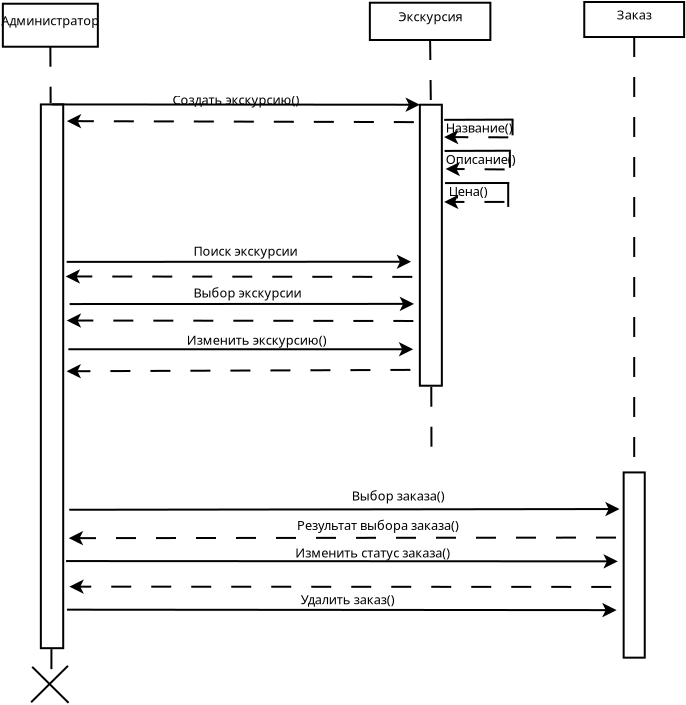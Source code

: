 <?xml version="1.0" encoding="UTF-8"?>
<dia:diagram xmlns:dia="http://www.lysator.liu.se/~alla/dia/">
  <dia:layer name="Фон" visible="true" active="true">
    <dia:object type="Standard - Box" version="0" id="O0">
      <dia:attribute name="obj_pos">
        <dia:point val="3.55,2.15"/>
      </dia:attribute>
      <dia:attribute name="obj_bb">
        <dia:rectangle val="3.5,2.1;8.35,4.35"/>
      </dia:attribute>
      <dia:attribute name="elem_corner">
        <dia:point val="3.55,2.15"/>
      </dia:attribute>
      <dia:attribute name="elem_width">
        <dia:real val="4.75"/>
      </dia:attribute>
      <dia:attribute name="elem_height">
        <dia:real val="2.15"/>
      </dia:attribute>
      <dia:attribute name="show_background">
        <dia:boolean val="true"/>
      </dia:attribute>
    </dia:object>
    <dia:object type="Standard - Line" version="0" id="O1">
      <dia:attribute name="obj_pos">
        <dia:point val="5.925,4.3"/>
      </dia:attribute>
      <dia:attribute name="obj_bb">
        <dia:rectangle val="5.875,4.25;5.99,7.186"/>
      </dia:attribute>
      <dia:attribute name="conn_endpoints">
        <dia:point val="5.925,4.3"/>
        <dia:point val="5.939,7.135"/>
      </dia:attribute>
      <dia:attribute name="numcp">
        <dia:int val="1"/>
      </dia:attribute>
      <dia:attribute name="line_style">
        <dia:enum val="1"/>
      </dia:attribute>
      <dia:connections>
        <dia:connection handle="0" to="O0" connection="6"/>
        <dia:connection handle="1" to="O2" connection="8"/>
      </dia:connections>
    </dia:object>
    <dia:object type="Standard - Box" version="0" id="O2">
      <dia:attribute name="obj_pos">
        <dia:point val="5.45,7.185"/>
      </dia:attribute>
      <dia:attribute name="obj_bb">
        <dia:rectangle val="5.4,7.135;6.618,34.423"/>
      </dia:attribute>
      <dia:attribute name="elem_corner">
        <dia:point val="5.45,7.185"/>
      </dia:attribute>
      <dia:attribute name="elem_width">
        <dia:real val="1.118"/>
      </dia:attribute>
      <dia:attribute name="elem_height">
        <dia:real val="27.188"/>
      </dia:attribute>
      <dia:attribute name="show_background">
        <dia:boolean val="true"/>
      </dia:attribute>
    </dia:object>
    <dia:object type="Standard - Box" version="0" id="O3">
      <dia:attribute name="obj_pos">
        <dia:point val="21.9,2.1"/>
      </dia:attribute>
      <dia:attribute name="obj_bb">
        <dia:rectangle val="21.85,2.05;27.976,4.014"/>
      </dia:attribute>
      <dia:attribute name="elem_corner">
        <dia:point val="21.9,2.1"/>
      </dia:attribute>
      <dia:attribute name="elem_width">
        <dia:real val="6.026"/>
      </dia:attribute>
      <dia:attribute name="elem_height">
        <dia:real val="1.864"/>
      </dia:attribute>
      <dia:attribute name="border_width">
        <dia:real val="0.1"/>
      </dia:attribute>
      <dia:attribute name="show_background">
        <dia:boolean val="true"/>
      </dia:attribute>
    </dia:object>
    <dia:object type="Standard - Text" version="1" id="O4">
      <dia:attribute name="obj_pos">
        <dia:point val="24.913,3.032"/>
      </dia:attribute>
      <dia:attribute name="obj_bb">
        <dia:rectangle val="24.913,2.392;24.913,3.164"/>
      </dia:attribute>
      <dia:attribute name="text">
        <dia:composite type="text">
          <dia:attribute name="string">
            <dia:string>##</dia:string>
          </dia:attribute>
          <dia:attribute name="font">
            <dia:font family="sans" style="0" name="Helvetica"/>
          </dia:attribute>
          <dia:attribute name="height">
            <dia:real val="0.8"/>
          </dia:attribute>
          <dia:attribute name="pos">
            <dia:point val="24.913,3.032"/>
          </dia:attribute>
          <dia:attribute name="color">
            <dia:color val="#000000"/>
          </dia:attribute>
          <dia:attribute name="alignment">
            <dia:enum val="0"/>
          </dia:attribute>
        </dia:composite>
      </dia:attribute>
      <dia:attribute name="valign">
        <dia:enum val="3"/>
      </dia:attribute>
      <dia:connections>
        <dia:connection handle="0" to="O3" connection="8"/>
      </dia:connections>
    </dia:object>
    <dia:object type="Standard - Line" version="0" id="O5">
      <dia:attribute name="obj_pos">
        <dia:point val="6.009,7.185"/>
      </dia:attribute>
      <dia:attribute name="obj_bb">
        <dia:rectangle val="5.959,6.837;24.512,7.561"/>
      </dia:attribute>
      <dia:attribute name="conn_endpoints">
        <dia:point val="6.009,7.185"/>
        <dia:point val="24.4,7.2"/>
      </dia:attribute>
      <dia:attribute name="numcp">
        <dia:int val="1"/>
      </dia:attribute>
      <dia:attribute name="end_arrow">
        <dia:enum val="22"/>
      </dia:attribute>
      <dia:attribute name="end_arrow_length">
        <dia:real val="0.5"/>
      </dia:attribute>
      <dia:attribute name="end_arrow_width">
        <dia:real val="0.5"/>
      </dia:attribute>
      <dia:connections>
        <dia:connection handle="0" to="O2" connection="1"/>
        <dia:connection handle="1" to="O6" connection="0"/>
      </dia:connections>
    </dia:object>
    <dia:object type="Standard - Box" version="0" id="O6">
      <dia:attribute name="obj_pos">
        <dia:point val="24.4,7.2"/>
      </dia:attribute>
      <dia:attribute name="obj_bb">
        <dia:rectangle val="24.35,7.15;25.55,21.3"/>
      </dia:attribute>
      <dia:attribute name="elem_corner">
        <dia:point val="24.4,7.2"/>
      </dia:attribute>
      <dia:attribute name="elem_width">
        <dia:real val="1.1"/>
      </dia:attribute>
      <dia:attribute name="elem_height">
        <dia:real val="14.05"/>
      </dia:attribute>
      <dia:attribute name="show_background">
        <dia:boolean val="true"/>
      </dia:attribute>
    </dia:object>
    <dia:object type="Standard - Line" version="0" id="O7">
      <dia:attribute name="obj_pos">
        <dia:point val="24.913,3.964"/>
      </dia:attribute>
      <dia:attribute name="obj_bb">
        <dia:rectangle val="24.862,3.913;25.001,7.25"/>
      </dia:attribute>
      <dia:attribute name="conn_endpoints">
        <dia:point val="24.913,3.964"/>
        <dia:point val="24.95,7.2"/>
      </dia:attribute>
      <dia:attribute name="numcp">
        <dia:int val="1"/>
      </dia:attribute>
      <dia:attribute name="line_style">
        <dia:enum val="1"/>
      </dia:attribute>
      <dia:connections>
        <dia:connection handle="0" to="O3" connection="6"/>
        <dia:connection handle="1" to="O6" connection="1"/>
      </dia:connections>
    </dia:object>
    <dia:object type="Standard - Line" version="0" id="O8">
      <dia:attribute name="obj_pos">
        <dia:point val="5.979,34.42"/>
      </dia:attribute>
      <dia:attribute name="obj_bb">
        <dia:rectangle val="5.926,34.37;6.029,36.074"/>
      </dia:attribute>
      <dia:attribute name="conn_endpoints">
        <dia:point val="5.979,34.42"/>
        <dia:point val="5.976,36.024"/>
      </dia:attribute>
      <dia:attribute name="numcp">
        <dia:int val="1"/>
      </dia:attribute>
      <dia:attribute name="line_style">
        <dia:enum val="1"/>
      </dia:attribute>
      <dia:connections>
        <dia:connection handle="0" to="O2" connection="8"/>
      </dia:connections>
    </dia:object>
    <dia:object type="Standard - Line" version="0" id="O9">
      <dia:attribute name="obj_pos">
        <dia:point val="5.017,35.307"/>
      </dia:attribute>
      <dia:attribute name="obj_bb">
        <dia:rectangle val="4.946,35.236;6.906,37.177"/>
      </dia:attribute>
      <dia:attribute name="conn_endpoints">
        <dia:point val="5.017,35.307"/>
        <dia:point val="6.836,37.106"/>
      </dia:attribute>
      <dia:attribute name="numcp">
        <dia:int val="1"/>
      </dia:attribute>
    </dia:object>
    <dia:object type="Standard - Line" version="0" id="O10">
      <dia:attribute name="obj_pos">
        <dia:point val="6.806,35.255"/>
      </dia:attribute>
      <dia:attribute name="obj_bb">
        <dia:rectangle val="4.892,35.185;6.877,37.147"/>
      </dia:attribute>
      <dia:attribute name="conn_endpoints">
        <dia:point val="6.806,35.255"/>
        <dia:point val="4.963,37.076"/>
      </dia:attribute>
      <dia:attribute name="numcp">
        <dia:int val="1"/>
      </dia:attribute>
    </dia:object>
    <dia:object type="Standard - Text" version="1" id="O11">
      <dia:attribute name="obj_pos">
        <dia:point val="24.913,3.032"/>
      </dia:attribute>
      <dia:attribute name="obj_bb">
        <dia:rectangle val="23.419,2.392;26.407,3.164"/>
      </dia:attribute>
      <dia:attribute name="text">
        <dia:composite type="text">
          <dia:attribute name="string">
            <dia:string>#Экскурсия#</dia:string>
          </dia:attribute>
          <dia:attribute name="font">
            <dia:font family="sans" style="0" name="Helvetica"/>
          </dia:attribute>
          <dia:attribute name="height">
            <dia:real val="0.8"/>
          </dia:attribute>
          <dia:attribute name="pos">
            <dia:point val="24.913,3.032"/>
          </dia:attribute>
          <dia:attribute name="color">
            <dia:color val="#000000"/>
          </dia:attribute>
          <dia:attribute name="alignment">
            <dia:enum val="1"/>
          </dia:attribute>
        </dia:composite>
      </dia:attribute>
      <dia:attribute name="valign">
        <dia:enum val="3"/>
      </dia:attribute>
      <dia:connections>
        <dia:connection handle="0" to="O3" connection="8"/>
      </dia:connections>
    </dia:object>
    <dia:object type="Standard - Line" version="0" id="O12">
      <dia:attribute name="obj_pos">
        <dia:point val="24.1,8.07"/>
      </dia:attribute>
      <dia:attribute name="obj_bb">
        <dia:rectangle val="6.638,7.66;24.15,8.384"/>
      </dia:attribute>
      <dia:attribute name="conn_endpoints">
        <dia:point val="24.1,8.07"/>
        <dia:point val="6.75,8.02"/>
      </dia:attribute>
      <dia:attribute name="numcp">
        <dia:int val="1"/>
      </dia:attribute>
      <dia:attribute name="line_style">
        <dia:enum val="1"/>
      </dia:attribute>
      <dia:attribute name="end_arrow">
        <dia:enum val="22"/>
      </dia:attribute>
      <dia:attribute name="end_arrow_length">
        <dia:real val="0.5"/>
      </dia:attribute>
      <dia:attribute name="end_arrow_width">
        <dia:real val="0.5"/>
      </dia:attribute>
    </dia:object>
    <dia:object type="Standard - Line" version="0" id="O13">
      <dia:attribute name="obj_pos">
        <dia:point val="25.616,7.956"/>
      </dia:attribute>
      <dia:attribute name="obj_bb">
        <dia:rectangle val="25.566,7.894;29.135,8.006"/>
      </dia:attribute>
      <dia:attribute name="conn_endpoints">
        <dia:point val="25.616,7.956"/>
        <dia:point val="29.085,7.944"/>
      </dia:attribute>
      <dia:attribute name="numcp">
        <dia:int val="1"/>
      </dia:attribute>
    </dia:object>
    <dia:object type="Standard - Line" version="0" id="O14">
      <dia:attribute name="obj_pos">
        <dia:point val="29.035,7.956"/>
      </dia:attribute>
      <dia:attribute name="obj_bb">
        <dia:rectangle val="28.985,7.906;29.085,8.781"/>
      </dia:attribute>
      <dia:attribute name="conn_endpoints">
        <dia:point val="29.035,7.956"/>
        <dia:point val="29.035,8.731"/>
      </dia:attribute>
      <dia:attribute name="numcp">
        <dia:int val="1"/>
      </dia:attribute>
    </dia:object>
    <dia:object type="Standard - Text" version="1" id="O15">
      <dia:attribute name="obj_pos">
        <dia:point val="16.787,15.103"/>
      </dia:attribute>
      <dia:attribute name="obj_bb">
        <dia:rectangle val="16.787,14.463;16.787,15.236"/>
      </dia:attribute>
      <dia:attribute name="text">
        <dia:composite type="text">
          <dia:attribute name="string">
            <dia:string>##</dia:string>
          </dia:attribute>
          <dia:attribute name="font">
            <dia:font family="sans" style="0" name="Helvetica"/>
          </dia:attribute>
          <dia:attribute name="height">
            <dia:real val="0.8"/>
          </dia:attribute>
          <dia:attribute name="pos">
            <dia:point val="16.787,15.103"/>
          </dia:attribute>
          <dia:attribute name="color">
            <dia:color val="#000000"/>
          </dia:attribute>
          <dia:attribute name="alignment">
            <dia:enum val="0"/>
          </dia:attribute>
        </dia:composite>
      </dia:attribute>
      <dia:attribute name="valign">
        <dia:enum val="3"/>
      </dia:attribute>
    </dia:object>
    <dia:object type="Standard - Line" version="0" id="O16">
      <dia:attribute name="obj_pos">
        <dia:point val="25.636,9.51"/>
      </dia:attribute>
      <dia:attribute name="obj_bb">
        <dia:rectangle val="25.585,9.45;29.002,9.56"/>
      </dia:attribute>
      <dia:attribute name="conn_endpoints">
        <dia:point val="25.636,9.51"/>
        <dia:point val="28.952,9.5"/>
      </dia:attribute>
      <dia:attribute name="numcp">
        <dia:int val="1"/>
      </dia:attribute>
    </dia:object>
    <dia:object type="Standard - Line" version="0" id="O17">
      <dia:attribute name="obj_pos">
        <dia:point val="28.902,9.53"/>
      </dia:attribute>
      <dia:attribute name="obj_bb">
        <dia:rectangle val="28.852,9.48;28.952,10.402"/>
      </dia:attribute>
      <dia:attribute name="conn_endpoints">
        <dia:point val="28.902,9.53"/>
        <dia:point val="28.902,10.352"/>
      </dia:attribute>
      <dia:attribute name="numcp">
        <dia:int val="1"/>
      </dia:attribute>
    </dia:object>
    <dia:object type="Standard - Line" version="0" id="O18">
      <dia:attribute name="obj_pos">
        <dia:point val="25.656,11.118"/>
      </dia:attribute>
      <dia:attribute name="obj_bb">
        <dia:rectangle val="25.605,11.063;28.921,11.168"/>
      </dia:attribute>
      <dia:attribute name="conn_endpoints">
        <dia:point val="25.656,11.118"/>
        <dia:point val="28.87,11.114"/>
      </dia:attribute>
      <dia:attribute name="numcp">
        <dia:int val="1"/>
      </dia:attribute>
    </dia:object>
    <dia:object type="Standard - Line" version="0" id="O19">
      <dia:attribute name="obj_pos">
        <dia:point val="28.817,11.116"/>
      </dia:attribute>
      <dia:attribute name="obj_bb">
        <dia:rectangle val="28.767,11.066;28.868,12.362"/>
      </dia:attribute>
      <dia:attribute name="conn_endpoints">
        <dia:point val="28.817,11.116"/>
        <dia:point val="28.818,12.312"/>
      </dia:attribute>
      <dia:attribute name="numcp">
        <dia:int val="1"/>
      </dia:attribute>
    </dia:object>
    <dia:object type="Standard - Line" version="0" id="O20">
      <dia:attribute name="obj_pos">
        <dia:point val="24.971,21.3"/>
      </dia:attribute>
      <dia:attribute name="obj_bb">
        <dia:rectangle val="24.921,21.25;25.033,25.231"/>
      </dia:attribute>
      <dia:attribute name="conn_endpoints">
        <dia:point val="24.971,21.3"/>
        <dia:point val="24.983,25.181"/>
      </dia:attribute>
      <dia:attribute name="numcp">
        <dia:int val="1"/>
      </dia:attribute>
      <dia:attribute name="line_style">
        <dia:enum val="1"/>
      </dia:attribute>
      <dia:connections>
        <dia:connection handle="0" to="O6" connection="8"/>
      </dia:connections>
    </dia:object>
    <dia:object type="Standard - Text" version="1" id="O21">
      <dia:attribute name="obj_pos">
        <dia:point val="5.925,3.225"/>
      </dia:attribute>
      <dia:attribute name="obj_bb">
        <dia:rectangle val="3.665,2.585;8.185,3.357"/>
      </dia:attribute>
      <dia:attribute name="text">
        <dia:composite type="text">
          <dia:attribute name="string">
            <dia:string>#Администратор#</dia:string>
          </dia:attribute>
          <dia:attribute name="font">
            <dia:font family="sans" style="0" name="Helvetica"/>
          </dia:attribute>
          <dia:attribute name="height">
            <dia:real val="0.8"/>
          </dia:attribute>
          <dia:attribute name="pos">
            <dia:point val="5.925,3.225"/>
          </dia:attribute>
          <dia:attribute name="color">
            <dia:color val="#000000"/>
          </dia:attribute>
          <dia:attribute name="alignment">
            <dia:enum val="1"/>
          </dia:attribute>
        </dia:composite>
      </dia:attribute>
      <dia:attribute name="valign">
        <dia:enum val="3"/>
      </dia:attribute>
      <dia:connections>
        <dia:connection handle="0" to="O0" connection="8"/>
      </dia:connections>
    </dia:object>
    <dia:object type="Standard - Box" version="0" id="O22">
      <dia:attribute name="obj_pos">
        <dia:point val="32.621,2.064"/>
      </dia:attribute>
      <dia:attribute name="obj_bb">
        <dia:rectangle val="32.572,2.014;37.664,3.865"/>
      </dia:attribute>
      <dia:attribute name="elem_corner">
        <dia:point val="32.621,2.064"/>
      </dia:attribute>
      <dia:attribute name="elem_width">
        <dia:real val="4.993"/>
      </dia:attribute>
      <dia:attribute name="elem_height">
        <dia:real val="1.751"/>
      </dia:attribute>
      <dia:attribute name="show_background">
        <dia:boolean val="true"/>
      </dia:attribute>
    </dia:object>
    <dia:object type="Standard - Text" version="1" id="O23">
      <dia:attribute name="obj_pos">
        <dia:point val="35.118,2.94"/>
      </dia:attribute>
      <dia:attribute name="obj_bb">
        <dia:rectangle val="34.307,2.3;35.929,3.072"/>
      </dia:attribute>
      <dia:attribute name="text">
        <dia:composite type="text">
          <dia:attribute name="string">
            <dia:string>#Заказ#</dia:string>
          </dia:attribute>
          <dia:attribute name="font">
            <dia:font family="sans" style="0" name="Helvetica"/>
          </dia:attribute>
          <dia:attribute name="height">
            <dia:real val="0.8"/>
          </dia:attribute>
          <dia:attribute name="pos">
            <dia:point val="35.118,2.94"/>
          </dia:attribute>
          <dia:attribute name="color">
            <dia:color val="#000000"/>
          </dia:attribute>
          <dia:attribute name="alignment">
            <dia:enum val="1"/>
          </dia:attribute>
        </dia:composite>
      </dia:attribute>
      <dia:attribute name="valign">
        <dia:enum val="3"/>
      </dia:attribute>
      <dia:connections>
        <dia:connection handle="0" to="O22" connection="8"/>
      </dia:connections>
    </dia:object>
    <dia:object type="Standard - Text" version="1" id="O24">
      <dia:attribute name="obj_pos">
        <dia:point val="15.205,7.192"/>
      </dia:attribute>
      <dia:attribute name="obj_bb">
        <dia:rectangle val="12.164,6.552;18.246,7.325"/>
      </dia:attribute>
      <dia:attribute name="text">
        <dia:composite type="text">
          <dia:attribute name="string">
            <dia:string>#Создать экскурсию()#</dia:string>
          </dia:attribute>
          <dia:attribute name="font">
            <dia:font family="sans" style="0" name="Helvetica"/>
          </dia:attribute>
          <dia:attribute name="height">
            <dia:real val="0.8"/>
          </dia:attribute>
          <dia:attribute name="pos">
            <dia:point val="15.205,7.192"/>
          </dia:attribute>
          <dia:attribute name="color">
            <dia:color val="#000000"/>
          </dia:attribute>
          <dia:attribute name="alignment">
            <dia:enum val="1"/>
          </dia:attribute>
        </dia:composite>
      </dia:attribute>
      <dia:attribute name="valign">
        <dia:enum val="3"/>
      </dia:attribute>
      <dia:connections>
        <dia:connection handle="0" to="O5" connection="0"/>
      </dia:connections>
    </dia:object>
    <dia:object type="Standard - Text" version="1" id="O25">
      <dia:attribute name="obj_pos">
        <dia:point val="25.7,8.595"/>
      </dia:attribute>
      <dia:attribute name="obj_bb">
        <dia:rectangle val="25.7,7.955;28.978,8.728"/>
      </dia:attribute>
      <dia:attribute name="text">
        <dia:composite type="text">
          <dia:attribute name="string">
            <dia:string>#Название()#</dia:string>
          </dia:attribute>
          <dia:attribute name="font">
            <dia:font family="sans" style="0" name="Helvetica"/>
          </dia:attribute>
          <dia:attribute name="height">
            <dia:real val="0.8"/>
          </dia:attribute>
          <dia:attribute name="pos">
            <dia:point val="25.7,8.595"/>
          </dia:attribute>
          <dia:attribute name="color">
            <dia:color val="#000000"/>
          </dia:attribute>
          <dia:attribute name="alignment">
            <dia:enum val="0"/>
          </dia:attribute>
        </dia:composite>
      </dia:attribute>
      <dia:attribute name="valign">
        <dia:enum val="3"/>
      </dia:attribute>
    </dia:object>
    <dia:object type="Standard - Line" version="0" id="O26">
      <dia:attribute name="obj_pos">
        <dia:point val="28.822,8.831"/>
      </dia:attribute>
      <dia:attribute name="obj_bb">
        <dia:rectangle val="25.498,8.459;28.873,9.182"/>
      </dia:attribute>
      <dia:attribute name="conn_endpoints">
        <dia:point val="28.822,8.831"/>
        <dia:point val="25.61,8.818"/>
      </dia:attribute>
      <dia:attribute name="numcp">
        <dia:int val="1"/>
      </dia:attribute>
      <dia:attribute name="line_style">
        <dia:enum val="1"/>
      </dia:attribute>
      <dia:attribute name="end_arrow">
        <dia:enum val="22"/>
      </dia:attribute>
      <dia:attribute name="end_arrow_length">
        <dia:real val="0.5"/>
      </dia:attribute>
      <dia:attribute name="end_arrow_width">
        <dia:real val="0.5"/>
      </dia:attribute>
    </dia:object>
    <dia:object type="Standard - Text" version="1" id="O27">
      <dia:attribute name="obj_pos">
        <dia:point val="25.689,10.161"/>
      </dia:attribute>
      <dia:attribute name="obj_bb">
        <dia:rectangle val="25.689,9.521;29.039,10.293"/>
      </dia:attribute>
      <dia:attribute name="text">
        <dia:composite type="text">
          <dia:attribute name="string">
            <dia:string>#Описание()#</dia:string>
          </dia:attribute>
          <dia:attribute name="font">
            <dia:font family="sans" style="0" name="Helvetica"/>
          </dia:attribute>
          <dia:attribute name="height">
            <dia:real val="0.8"/>
          </dia:attribute>
          <dia:attribute name="pos">
            <dia:point val="25.689,10.161"/>
          </dia:attribute>
          <dia:attribute name="color">
            <dia:color val="#000000"/>
          </dia:attribute>
          <dia:attribute name="alignment">
            <dia:enum val="0"/>
          </dia:attribute>
        </dia:composite>
      </dia:attribute>
      <dia:attribute name="valign">
        <dia:enum val="3"/>
      </dia:attribute>
    </dia:object>
    <dia:object type="Standard - Line" version="0" id="O28">
      <dia:attribute name="obj_pos">
        <dia:point val="28.639,10.436"/>
      </dia:attribute>
      <dia:attribute name="obj_bb">
        <dia:rectangle val="25.578,10.054;28.69,10.778"/>
      </dia:attribute>
      <dia:attribute name="conn_endpoints">
        <dia:point val="28.639,10.436"/>
        <dia:point val="25.689,10.411"/>
      </dia:attribute>
      <dia:attribute name="numcp">
        <dia:int val="1"/>
      </dia:attribute>
      <dia:attribute name="line_style">
        <dia:enum val="1"/>
      </dia:attribute>
      <dia:attribute name="end_arrow">
        <dia:enum val="22"/>
      </dia:attribute>
      <dia:attribute name="end_arrow_length">
        <dia:real val="0.5"/>
      </dia:attribute>
      <dia:attribute name="end_arrow_width">
        <dia:real val="0.5"/>
      </dia:attribute>
    </dia:object>
    <dia:object type="Standard - Text" version="1" id="O29">
      <dia:attribute name="obj_pos">
        <dia:point val="25.843,11.765"/>
      </dia:attribute>
      <dia:attribute name="obj_bb">
        <dia:rectangle val="25.843,11.125;27.803,11.898"/>
      </dia:attribute>
      <dia:attribute name="text">
        <dia:composite type="text">
          <dia:attribute name="string">
            <dia:string>#Цена()#</dia:string>
          </dia:attribute>
          <dia:attribute name="font">
            <dia:font family="sans" style="0" name="Helvetica"/>
          </dia:attribute>
          <dia:attribute name="height">
            <dia:real val="0.8"/>
          </dia:attribute>
          <dia:attribute name="pos">
            <dia:point val="25.843,11.765"/>
          </dia:attribute>
          <dia:attribute name="color">
            <dia:color val="#000000"/>
          </dia:attribute>
          <dia:attribute name="alignment">
            <dia:enum val="0"/>
          </dia:attribute>
        </dia:composite>
      </dia:attribute>
      <dia:attribute name="valign">
        <dia:enum val="3"/>
      </dia:attribute>
    </dia:object>
    <dia:object type="Standard - Line" version="0" id="O30">
      <dia:attribute name="obj_pos">
        <dia:point val="28.629,12.06"/>
      </dia:attribute>
      <dia:attribute name="obj_bb">
        <dia:rectangle val="25.5,11.698;28.679,12.421"/>
      </dia:attribute>
      <dia:attribute name="conn_endpoints">
        <dia:point val="28.629,12.06"/>
        <dia:point val="25.612,12.06"/>
      </dia:attribute>
      <dia:attribute name="numcp">
        <dia:int val="1"/>
      </dia:attribute>
      <dia:attribute name="line_style">
        <dia:enum val="1"/>
      </dia:attribute>
      <dia:attribute name="end_arrow">
        <dia:enum val="22"/>
      </dia:attribute>
      <dia:attribute name="end_arrow_length">
        <dia:real val="0.5"/>
      </dia:attribute>
      <dia:attribute name="end_arrow_width">
        <dia:real val="0.5"/>
      </dia:attribute>
    </dia:object>
    <dia:object type="Standard - Line" version="0" id="O31">
      <dia:attribute name="obj_pos">
        <dia:point val="6.741,15.058"/>
      </dia:attribute>
      <dia:attribute name="obj_bb">
        <dia:rectangle val="6.691,14.689;24.072,15.412"/>
      </dia:attribute>
      <dia:attribute name="conn_endpoints">
        <dia:point val="6.741,15.058"/>
        <dia:point val="23.96,15.05"/>
      </dia:attribute>
      <dia:attribute name="numcp">
        <dia:int val="1"/>
      </dia:attribute>
      <dia:attribute name="end_arrow">
        <dia:enum val="22"/>
      </dia:attribute>
      <dia:attribute name="end_arrow_length">
        <dia:real val="0.5"/>
      </dia:attribute>
      <dia:attribute name="end_arrow_width">
        <dia:real val="0.5"/>
      </dia:attribute>
    </dia:object>
    <dia:object type="Standard - Line" version="0" id="O32">
      <dia:attribute name="obj_pos">
        <dia:point val="24.022,15.809"/>
      </dia:attribute>
      <dia:attribute name="obj_bb">
        <dia:rectangle val="6.579,15.425;24.072,16.148"/>
      </dia:attribute>
      <dia:attribute name="conn_endpoints">
        <dia:point val="24.022,15.809"/>
        <dia:point val="6.691,15.786"/>
      </dia:attribute>
      <dia:attribute name="numcp">
        <dia:int val="1"/>
      </dia:attribute>
      <dia:attribute name="line_style">
        <dia:enum val="1"/>
      </dia:attribute>
      <dia:attribute name="end_arrow">
        <dia:enum val="22"/>
      </dia:attribute>
      <dia:attribute name="end_arrow_length">
        <dia:real val="0.5"/>
      </dia:attribute>
      <dia:attribute name="end_arrow_width">
        <dia:real val="0.5"/>
      </dia:attribute>
    </dia:object>
    <dia:object type="Standard - Line" version="0" id="O33">
      <dia:attribute name="obj_pos">
        <dia:point val="6.826,19.427"/>
      </dia:attribute>
      <dia:attribute name="obj_bb">
        <dia:rectangle val="6.776,19.065;24.177,19.788"/>
      </dia:attribute>
      <dia:attribute name="conn_endpoints">
        <dia:point val="6.826,19.427"/>
        <dia:point val="24.066,19.427"/>
      </dia:attribute>
      <dia:attribute name="numcp">
        <dia:int val="1"/>
      </dia:attribute>
      <dia:attribute name="end_arrow">
        <dia:enum val="22"/>
      </dia:attribute>
      <dia:attribute name="end_arrow_length">
        <dia:real val="0.5"/>
      </dia:attribute>
      <dia:attribute name="end_arrow_width">
        <dia:real val="0.5"/>
      </dia:attribute>
    </dia:object>
    <dia:object type="Standard - Text" version="1" id="O34">
      <dia:attribute name="obj_pos">
        <dia:point val="12.741,19.197"/>
      </dia:attribute>
      <dia:attribute name="obj_bb">
        <dia:rectangle val="12.741,18.557;19.296,19.33"/>
      </dia:attribute>
      <dia:attribute name="text">
        <dia:composite type="text">
          <dia:attribute name="string">
            <dia:string>#Изменить экскурсию()#</dia:string>
          </dia:attribute>
          <dia:attribute name="font">
            <dia:font family="sans" style="0" name="Helvetica"/>
          </dia:attribute>
          <dia:attribute name="height">
            <dia:real val="0.8"/>
          </dia:attribute>
          <dia:attribute name="pos">
            <dia:point val="12.741,19.197"/>
          </dia:attribute>
          <dia:attribute name="color">
            <dia:color val="#000000"/>
          </dia:attribute>
          <dia:attribute name="alignment">
            <dia:enum val="0"/>
          </dia:attribute>
        </dia:composite>
      </dia:attribute>
      <dia:attribute name="valign">
        <dia:enum val="3"/>
      </dia:attribute>
    </dia:object>
    <dia:object type="Standard - Line" version="0" id="O35">
      <dia:attribute name="obj_pos">
        <dia:point val="23.928,20.458"/>
      </dia:attribute>
      <dia:attribute name="obj_bb">
        <dia:rectangle val="6.623,20.163;23.978,20.886"/>
      </dia:attribute>
      <dia:attribute name="conn_endpoints">
        <dia:point val="23.928,20.458"/>
        <dia:point val="6.735,20.527"/>
      </dia:attribute>
      <dia:attribute name="numcp">
        <dia:int val="1"/>
      </dia:attribute>
      <dia:attribute name="line_style">
        <dia:enum val="1"/>
      </dia:attribute>
      <dia:attribute name="end_arrow">
        <dia:enum val="22"/>
      </dia:attribute>
      <dia:attribute name="end_arrow_length">
        <dia:real val="0.5"/>
      </dia:attribute>
      <dia:attribute name="end_arrow_width">
        <dia:real val="0.5"/>
      </dia:attribute>
    </dia:object>
    <dia:object type="Standard - Line" version="0" id="O36">
      <dia:attribute name="obj_pos">
        <dia:point val="35.118,3.815"/>
      </dia:attribute>
      <dia:attribute name="obj_bb">
        <dia:rectangle val="35.067,3.765;35.168,25.585"/>
      </dia:attribute>
      <dia:attribute name="conn_endpoints">
        <dia:point val="35.118,3.815"/>
        <dia:point val="35.117,25.535"/>
      </dia:attribute>
      <dia:attribute name="numcp">
        <dia:int val="1"/>
      </dia:attribute>
      <dia:attribute name="line_style">
        <dia:enum val="1"/>
      </dia:attribute>
      <dia:connections>
        <dia:connection handle="0" to="O22" connection="6"/>
        <dia:connection handle="1" to="O37" connection="8"/>
      </dia:connections>
    </dia:object>
    <dia:object type="Standard - Box" version="0" id="O37">
      <dia:attribute name="obj_pos">
        <dia:point val="34.59,25.585"/>
      </dia:attribute>
      <dia:attribute name="obj_bb">
        <dia:rectangle val="34.54,25.535;35.694,34.897"/>
      </dia:attribute>
      <dia:attribute name="elem_corner">
        <dia:point val="34.59,25.585"/>
      </dia:attribute>
      <dia:attribute name="elem_width">
        <dia:real val="1.055"/>
      </dia:attribute>
      <dia:attribute name="elem_height">
        <dia:real val="9.262"/>
      </dia:attribute>
      <dia:attribute name="show_background">
        <dia:boolean val="true"/>
      </dia:attribute>
    </dia:object>
    <dia:object type="Standard - Line" version="0" id="O38">
      <dia:attribute name="obj_pos">
        <dia:point val="6.869,27.452"/>
      </dia:attribute>
      <dia:attribute name="obj_bb">
        <dia:rectangle val="6.819,27.055;34.498,27.778"/>
      </dia:attribute>
      <dia:attribute name="conn_endpoints">
        <dia:point val="6.869,27.452"/>
        <dia:point val="34.386,27.416"/>
      </dia:attribute>
      <dia:attribute name="numcp">
        <dia:int val="1"/>
      </dia:attribute>
      <dia:attribute name="end_arrow">
        <dia:enum val="22"/>
      </dia:attribute>
      <dia:attribute name="end_arrow_length">
        <dia:real val="0.5"/>
      </dia:attribute>
      <dia:attribute name="end_arrow_width">
        <dia:real val="0.5"/>
      </dia:attribute>
    </dia:object>
    <dia:object type="Standard - Text" version="1" id="O39">
      <dia:attribute name="obj_pos">
        <dia:point val="20.997,26.988"/>
      </dia:attribute>
      <dia:attribute name="obj_bb">
        <dia:rectangle val="20.997,26.348;25.472,27.12"/>
      </dia:attribute>
      <dia:attribute name="text">
        <dia:composite type="text">
          <dia:attribute name="string">
            <dia:string>#Выбор заказа()#</dia:string>
          </dia:attribute>
          <dia:attribute name="font">
            <dia:font family="sans" style="0" name="Helvetica"/>
          </dia:attribute>
          <dia:attribute name="height">
            <dia:real val="0.8"/>
          </dia:attribute>
          <dia:attribute name="pos">
            <dia:point val="20.997,26.988"/>
          </dia:attribute>
          <dia:attribute name="color">
            <dia:color val="#000000"/>
          </dia:attribute>
          <dia:attribute name="alignment">
            <dia:enum val="0"/>
          </dia:attribute>
        </dia:composite>
      </dia:attribute>
      <dia:attribute name="valign">
        <dia:enum val="3"/>
      </dia:attribute>
    </dia:object>
    <dia:object type="Standard - Line" version="0" id="O40">
      <dia:attribute name="obj_pos">
        <dia:point val="34.208,28.843"/>
      </dia:attribute>
      <dia:attribute name="obj_bb">
        <dia:rectangle val="6.735,28.509;34.258,29.233"/>
      </dia:attribute>
      <dia:attribute name="conn_endpoints">
        <dia:point val="34.208,28.843"/>
        <dia:point val="6.847,28.871"/>
      </dia:attribute>
      <dia:attribute name="numcp">
        <dia:int val="1"/>
      </dia:attribute>
      <dia:attribute name="line_style">
        <dia:enum val="1"/>
      </dia:attribute>
      <dia:attribute name="end_arrow">
        <dia:enum val="22"/>
      </dia:attribute>
      <dia:attribute name="end_arrow_length">
        <dia:real val="0.5"/>
      </dia:attribute>
      <dia:attribute name="end_arrow_width">
        <dia:real val="0.5"/>
      </dia:attribute>
    </dia:object>
    <dia:object type="Standard - Text" version="1" id="O41">
      <dia:attribute name="obj_pos">
        <dia:point val="18.263,28.459"/>
      </dia:attribute>
      <dia:attribute name="obj_bb">
        <dia:rectangle val="18.263,27.819;26.143,28.591"/>
      </dia:attribute>
      <dia:attribute name="text">
        <dia:composite type="text">
          <dia:attribute name="string">
            <dia:string>#Результат выбора заказа()#</dia:string>
          </dia:attribute>
          <dia:attribute name="font">
            <dia:font family="sans" style="0" name="Helvetica"/>
          </dia:attribute>
          <dia:attribute name="height">
            <dia:real val="0.8"/>
          </dia:attribute>
          <dia:attribute name="pos">
            <dia:point val="18.263,28.459"/>
          </dia:attribute>
          <dia:attribute name="color">
            <dia:color val="#000000"/>
          </dia:attribute>
          <dia:attribute name="alignment">
            <dia:enum val="0"/>
          </dia:attribute>
        </dia:composite>
      </dia:attribute>
      <dia:attribute name="valign">
        <dia:enum val="3"/>
      </dia:attribute>
    </dia:object>
    <dia:object type="Standard - Line" version="0" id="O42">
      <dia:attribute name="obj_pos">
        <dia:point val="6.709,30.018"/>
      </dia:attribute>
      <dia:attribute name="obj_bb">
        <dia:rectangle val="6.659,29.67;34.409,30.393"/>
      </dia:attribute>
      <dia:attribute name="conn_endpoints">
        <dia:point val="6.709,30.018"/>
        <dia:point val="34.297,30.032"/>
      </dia:attribute>
      <dia:attribute name="numcp">
        <dia:int val="1"/>
      </dia:attribute>
      <dia:attribute name="end_arrow">
        <dia:enum val="22"/>
      </dia:attribute>
      <dia:attribute name="end_arrow_length">
        <dia:real val="0.5"/>
      </dia:attribute>
      <dia:attribute name="end_arrow_width">
        <dia:real val="0.5"/>
      </dia:attribute>
    </dia:object>
    <dia:object type="Standard - Text" version="1" id="O43">
      <dia:attribute name="obj_pos">
        <dia:point val="18.172,29.834"/>
      </dia:attribute>
      <dia:attribute name="obj_bb">
        <dia:rectangle val="18.172,29.194;25.627,29.967"/>
      </dia:attribute>
      <dia:attribute name="text">
        <dia:composite type="text">
          <dia:attribute name="string">
            <dia:string>#Изменить статус заказа()#</dia:string>
          </dia:attribute>
          <dia:attribute name="font">
            <dia:font family="sans" style="0" name="Helvetica"/>
          </dia:attribute>
          <dia:attribute name="height">
            <dia:real val="0.8"/>
          </dia:attribute>
          <dia:attribute name="pos">
            <dia:point val="18.172,29.834"/>
          </dia:attribute>
          <dia:attribute name="color">
            <dia:color val="#000000"/>
          </dia:attribute>
          <dia:attribute name="alignment">
            <dia:enum val="0"/>
          </dia:attribute>
        </dia:composite>
      </dia:attribute>
      <dia:attribute name="valign">
        <dia:enum val="3"/>
      </dia:attribute>
    </dia:object>
    <dia:object type="Standard - Line" version="0" id="O44">
      <dia:attribute name="obj_pos">
        <dia:point val="33.97,31.31"/>
      </dia:attribute>
      <dia:attribute name="obj_bb">
        <dia:rectangle val="6.765,30.935;34.02,31.659"/>
      </dia:attribute>
      <dia:attribute name="conn_endpoints">
        <dia:point val="33.97,31.31"/>
        <dia:point val="6.877,31.296"/>
      </dia:attribute>
      <dia:attribute name="numcp">
        <dia:int val="1"/>
      </dia:attribute>
      <dia:attribute name="line_style">
        <dia:enum val="1"/>
      </dia:attribute>
      <dia:attribute name="end_arrow">
        <dia:enum val="22"/>
      </dia:attribute>
      <dia:attribute name="end_arrow_length">
        <dia:real val="0.5"/>
      </dia:attribute>
      <dia:attribute name="end_arrow_width">
        <dia:real val="0.5"/>
      </dia:attribute>
    </dia:object>
    <dia:object type="Standard - Line" version="0" id="O45">
      <dia:attribute name="obj_pos">
        <dia:point val="6.755,32.448"/>
      </dia:attribute>
      <dia:attribute name="obj_bb">
        <dia:rectangle val="6.705,32.107;34.349,32.831"/>
      </dia:attribute>
      <dia:attribute name="conn_endpoints">
        <dia:point val="6.755,32.448"/>
        <dia:point val="34.237,32.47"/>
      </dia:attribute>
      <dia:attribute name="numcp">
        <dia:int val="1"/>
      </dia:attribute>
      <dia:attribute name="end_arrow">
        <dia:enum val="22"/>
      </dia:attribute>
      <dia:attribute name="end_arrow_length">
        <dia:real val="0.5"/>
      </dia:attribute>
      <dia:attribute name="end_arrow_width">
        <dia:real val="0.5"/>
      </dia:attribute>
    </dia:object>
    <dia:object type="Standard - Text" version="1" id="O46">
      <dia:attribute name="obj_pos">
        <dia:point val="18.447,32.173"/>
      </dia:attribute>
      <dia:attribute name="obj_bb">
        <dia:rectangle val="18.447,31.533;23.107,32.305"/>
      </dia:attribute>
      <dia:attribute name="text">
        <dia:composite type="text">
          <dia:attribute name="string">
            <dia:string>#Удалить заказ()#</dia:string>
          </dia:attribute>
          <dia:attribute name="font">
            <dia:font family="sans" style="0" name="Helvetica"/>
          </dia:attribute>
          <dia:attribute name="height">
            <dia:real val="0.8"/>
          </dia:attribute>
          <dia:attribute name="pos">
            <dia:point val="18.447,32.173"/>
          </dia:attribute>
          <dia:attribute name="color">
            <dia:color val="#000000"/>
          </dia:attribute>
          <dia:attribute name="alignment">
            <dia:enum val="0"/>
          </dia:attribute>
        </dia:composite>
      </dia:attribute>
      <dia:attribute name="valign">
        <dia:enum val="3"/>
      </dia:attribute>
    </dia:object>
    <dia:object type="Standard - Text" version="1" id="O47">
      <dia:attribute name="obj_pos">
        <dia:point val="13.083,14.757"/>
      </dia:attribute>
      <dia:attribute name="obj_bb">
        <dia:rectangle val="13.083,14.117;17.965,14.89"/>
      </dia:attribute>
      <dia:attribute name="text">
        <dia:composite type="text">
          <dia:attribute name="string">
            <dia:string>#Поиск экскурсии#</dia:string>
          </dia:attribute>
          <dia:attribute name="font">
            <dia:font family="sans" style="0" name="Helvetica"/>
          </dia:attribute>
          <dia:attribute name="height">
            <dia:real val="0.8"/>
          </dia:attribute>
          <dia:attribute name="pos">
            <dia:point val="13.083,14.757"/>
          </dia:attribute>
          <dia:attribute name="color">
            <dia:color val="#000000"/>
          </dia:attribute>
          <dia:attribute name="alignment">
            <dia:enum val="0"/>
          </dia:attribute>
        </dia:composite>
      </dia:attribute>
      <dia:attribute name="valign">
        <dia:enum val="3"/>
      </dia:attribute>
    </dia:object>
    <dia:object type="Standard - Line" version="0" id="O48">
      <dia:attribute name="obj_pos">
        <dia:point val="6.89,17.166"/>
      </dia:attribute>
      <dia:attribute name="obj_bb">
        <dia:rectangle val="6.84,16.797;24.221,17.52"/>
      </dia:attribute>
      <dia:attribute name="conn_endpoints">
        <dia:point val="6.89,17.166"/>
        <dia:point val="24.109,17.158"/>
      </dia:attribute>
      <dia:attribute name="numcp">
        <dia:int val="1"/>
      </dia:attribute>
      <dia:attribute name="end_arrow">
        <dia:enum val="22"/>
      </dia:attribute>
      <dia:attribute name="end_arrow_length">
        <dia:real val="0.5"/>
      </dia:attribute>
      <dia:attribute name="end_arrow_width">
        <dia:real val="0.5"/>
      </dia:attribute>
    </dia:object>
    <dia:object type="Standard - Line" version="0" id="O49">
      <dia:attribute name="obj_pos">
        <dia:point val="24.074,18.013"/>
      </dia:attribute>
      <dia:attribute name="obj_bb">
        <dia:rectangle val="6.632,17.629;24.124,18.353"/>
      </dia:attribute>
      <dia:attribute name="conn_endpoints">
        <dia:point val="24.074,18.013"/>
        <dia:point val="6.743,17.99"/>
      </dia:attribute>
      <dia:attribute name="numcp">
        <dia:int val="1"/>
      </dia:attribute>
      <dia:attribute name="line_style">
        <dia:enum val="1"/>
      </dia:attribute>
      <dia:attribute name="end_arrow">
        <dia:enum val="22"/>
      </dia:attribute>
      <dia:attribute name="end_arrow_length">
        <dia:real val="0.5"/>
      </dia:attribute>
      <dia:attribute name="end_arrow_width">
        <dia:real val="0.5"/>
      </dia:attribute>
    </dia:object>
    <dia:object type="Standard - Text" version="1" id="O50">
      <dia:attribute name="obj_pos">
        <dia:point val="13.083,16.838"/>
      </dia:attribute>
      <dia:attribute name="obj_bb">
        <dia:rectangle val="13.083,16.198;18.085,16.971"/>
      </dia:attribute>
      <dia:attribute name="text">
        <dia:composite type="text">
          <dia:attribute name="string">
            <dia:string>#Выбор экскурсии#</dia:string>
          </dia:attribute>
          <dia:attribute name="font">
            <dia:font family="sans" style="0" name="Helvetica"/>
          </dia:attribute>
          <dia:attribute name="height">
            <dia:real val="0.8"/>
          </dia:attribute>
          <dia:attribute name="pos">
            <dia:point val="13.083,16.838"/>
          </dia:attribute>
          <dia:attribute name="color">
            <dia:color val="#000000"/>
          </dia:attribute>
          <dia:attribute name="alignment">
            <dia:enum val="0"/>
          </dia:attribute>
        </dia:composite>
      </dia:attribute>
      <dia:attribute name="valign">
        <dia:enum val="3"/>
      </dia:attribute>
    </dia:object>
  </dia:layer>
</dia:diagram>
